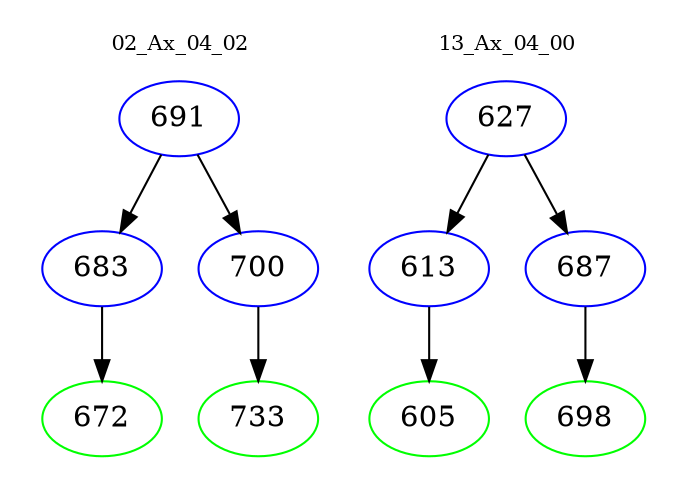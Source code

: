 digraph{
subgraph cluster_0 {
color = white
label = "02_Ax_04_02";
fontsize=10;
T0_691 [label="691", color="blue"]
T0_691 -> T0_683 [color="black"]
T0_683 [label="683", color="blue"]
T0_683 -> T0_672 [color="black"]
T0_672 [label="672", color="green"]
T0_691 -> T0_700 [color="black"]
T0_700 [label="700", color="blue"]
T0_700 -> T0_733 [color="black"]
T0_733 [label="733", color="green"]
}
subgraph cluster_1 {
color = white
label = "13_Ax_04_00";
fontsize=10;
T1_627 [label="627", color="blue"]
T1_627 -> T1_613 [color="black"]
T1_613 [label="613", color="blue"]
T1_613 -> T1_605 [color="black"]
T1_605 [label="605", color="green"]
T1_627 -> T1_687 [color="black"]
T1_687 [label="687", color="blue"]
T1_687 -> T1_698 [color="black"]
T1_698 [label="698", color="green"]
}
}
